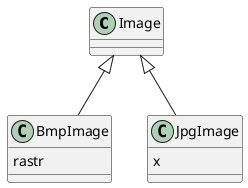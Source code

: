 @startuml
'https://plantuml.com/class-diagram

class Image

class BmpImage{
 rastr
}

class JpgImage{
x
}

Image <|-- BmpImage
Image <|-- JpgImage

@enduml
